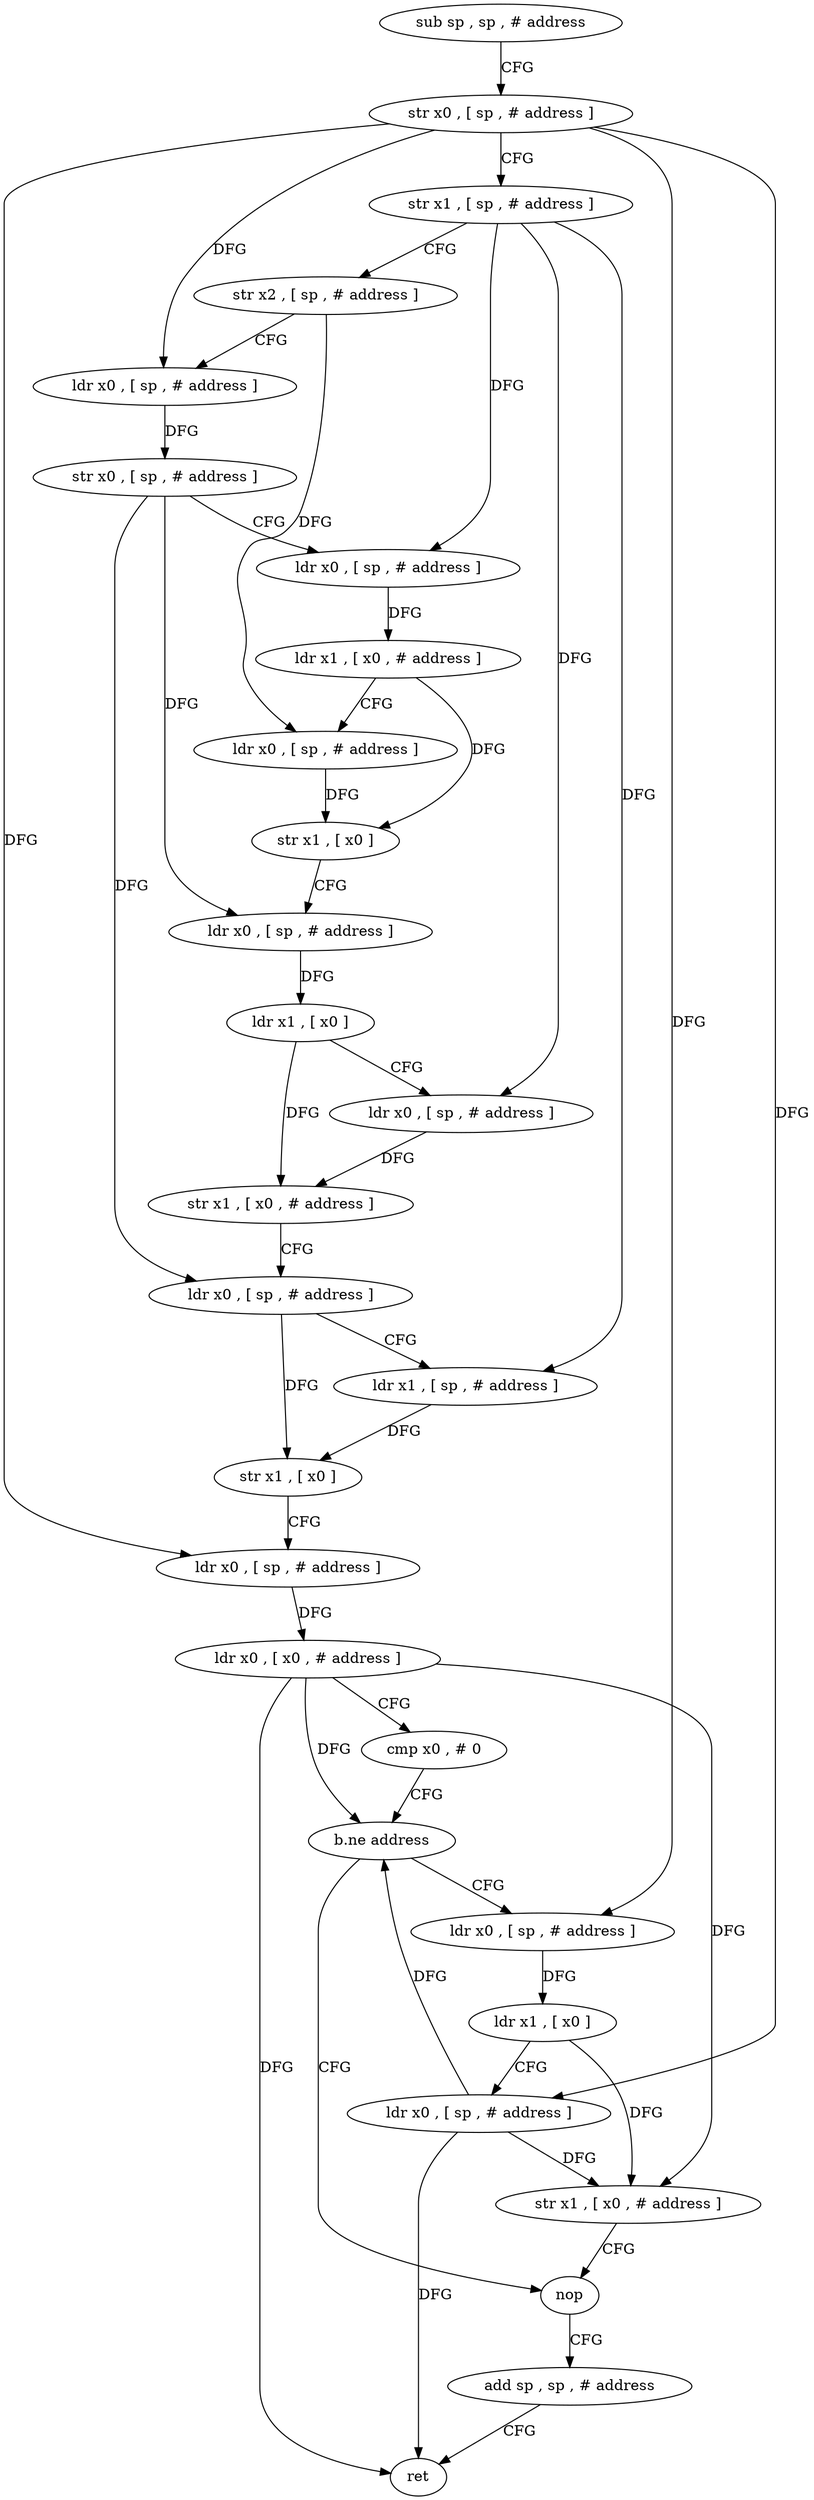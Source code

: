 digraph "func" {
"4229636" [label = "sub sp , sp , # address" ]
"4229640" [label = "str x0 , [ sp , # address ]" ]
"4229644" [label = "str x1 , [ sp , # address ]" ]
"4229648" [label = "str x2 , [ sp , # address ]" ]
"4229652" [label = "ldr x0 , [ sp , # address ]" ]
"4229656" [label = "str x0 , [ sp , # address ]" ]
"4229660" [label = "ldr x0 , [ sp , # address ]" ]
"4229664" [label = "ldr x1 , [ x0 , # address ]" ]
"4229668" [label = "ldr x0 , [ sp , # address ]" ]
"4229672" [label = "str x1 , [ x0 ]" ]
"4229676" [label = "ldr x0 , [ sp , # address ]" ]
"4229680" [label = "ldr x1 , [ x0 ]" ]
"4229684" [label = "ldr x0 , [ sp , # address ]" ]
"4229688" [label = "str x1 , [ x0 , # address ]" ]
"4229692" [label = "ldr x0 , [ sp , # address ]" ]
"4229696" [label = "ldr x1 , [ sp , # address ]" ]
"4229700" [label = "str x1 , [ x0 ]" ]
"4229704" [label = "ldr x0 , [ sp , # address ]" ]
"4229708" [label = "ldr x0 , [ x0 , # address ]" ]
"4229712" [label = "cmp x0 , # 0" ]
"4229716" [label = "b.ne address" ]
"4229736" [label = "nop" ]
"4229720" [label = "ldr x0 , [ sp , # address ]" ]
"4229740" [label = "add sp , sp , # address" ]
"4229744" [label = "ret" ]
"4229724" [label = "ldr x1 , [ x0 ]" ]
"4229728" [label = "ldr x0 , [ sp , # address ]" ]
"4229732" [label = "str x1 , [ x0 , # address ]" ]
"4229636" -> "4229640" [ label = "CFG" ]
"4229640" -> "4229644" [ label = "CFG" ]
"4229640" -> "4229652" [ label = "DFG" ]
"4229640" -> "4229704" [ label = "DFG" ]
"4229640" -> "4229720" [ label = "DFG" ]
"4229640" -> "4229728" [ label = "DFG" ]
"4229644" -> "4229648" [ label = "CFG" ]
"4229644" -> "4229660" [ label = "DFG" ]
"4229644" -> "4229684" [ label = "DFG" ]
"4229644" -> "4229696" [ label = "DFG" ]
"4229648" -> "4229652" [ label = "CFG" ]
"4229648" -> "4229668" [ label = "DFG" ]
"4229652" -> "4229656" [ label = "DFG" ]
"4229656" -> "4229660" [ label = "CFG" ]
"4229656" -> "4229676" [ label = "DFG" ]
"4229656" -> "4229692" [ label = "DFG" ]
"4229660" -> "4229664" [ label = "DFG" ]
"4229664" -> "4229668" [ label = "CFG" ]
"4229664" -> "4229672" [ label = "DFG" ]
"4229668" -> "4229672" [ label = "DFG" ]
"4229672" -> "4229676" [ label = "CFG" ]
"4229676" -> "4229680" [ label = "DFG" ]
"4229680" -> "4229684" [ label = "CFG" ]
"4229680" -> "4229688" [ label = "DFG" ]
"4229684" -> "4229688" [ label = "DFG" ]
"4229688" -> "4229692" [ label = "CFG" ]
"4229692" -> "4229696" [ label = "CFG" ]
"4229692" -> "4229700" [ label = "DFG" ]
"4229696" -> "4229700" [ label = "DFG" ]
"4229700" -> "4229704" [ label = "CFG" ]
"4229704" -> "4229708" [ label = "DFG" ]
"4229708" -> "4229712" [ label = "CFG" ]
"4229708" -> "4229716" [ label = "DFG" ]
"4229708" -> "4229744" [ label = "DFG" ]
"4229708" -> "4229732" [ label = "DFG" ]
"4229712" -> "4229716" [ label = "CFG" ]
"4229716" -> "4229736" [ label = "CFG" ]
"4229716" -> "4229720" [ label = "CFG" ]
"4229736" -> "4229740" [ label = "CFG" ]
"4229720" -> "4229724" [ label = "DFG" ]
"4229740" -> "4229744" [ label = "CFG" ]
"4229724" -> "4229728" [ label = "CFG" ]
"4229724" -> "4229732" [ label = "DFG" ]
"4229728" -> "4229732" [ label = "DFG" ]
"4229728" -> "4229716" [ label = "DFG" ]
"4229728" -> "4229744" [ label = "DFG" ]
"4229732" -> "4229736" [ label = "CFG" ]
}
